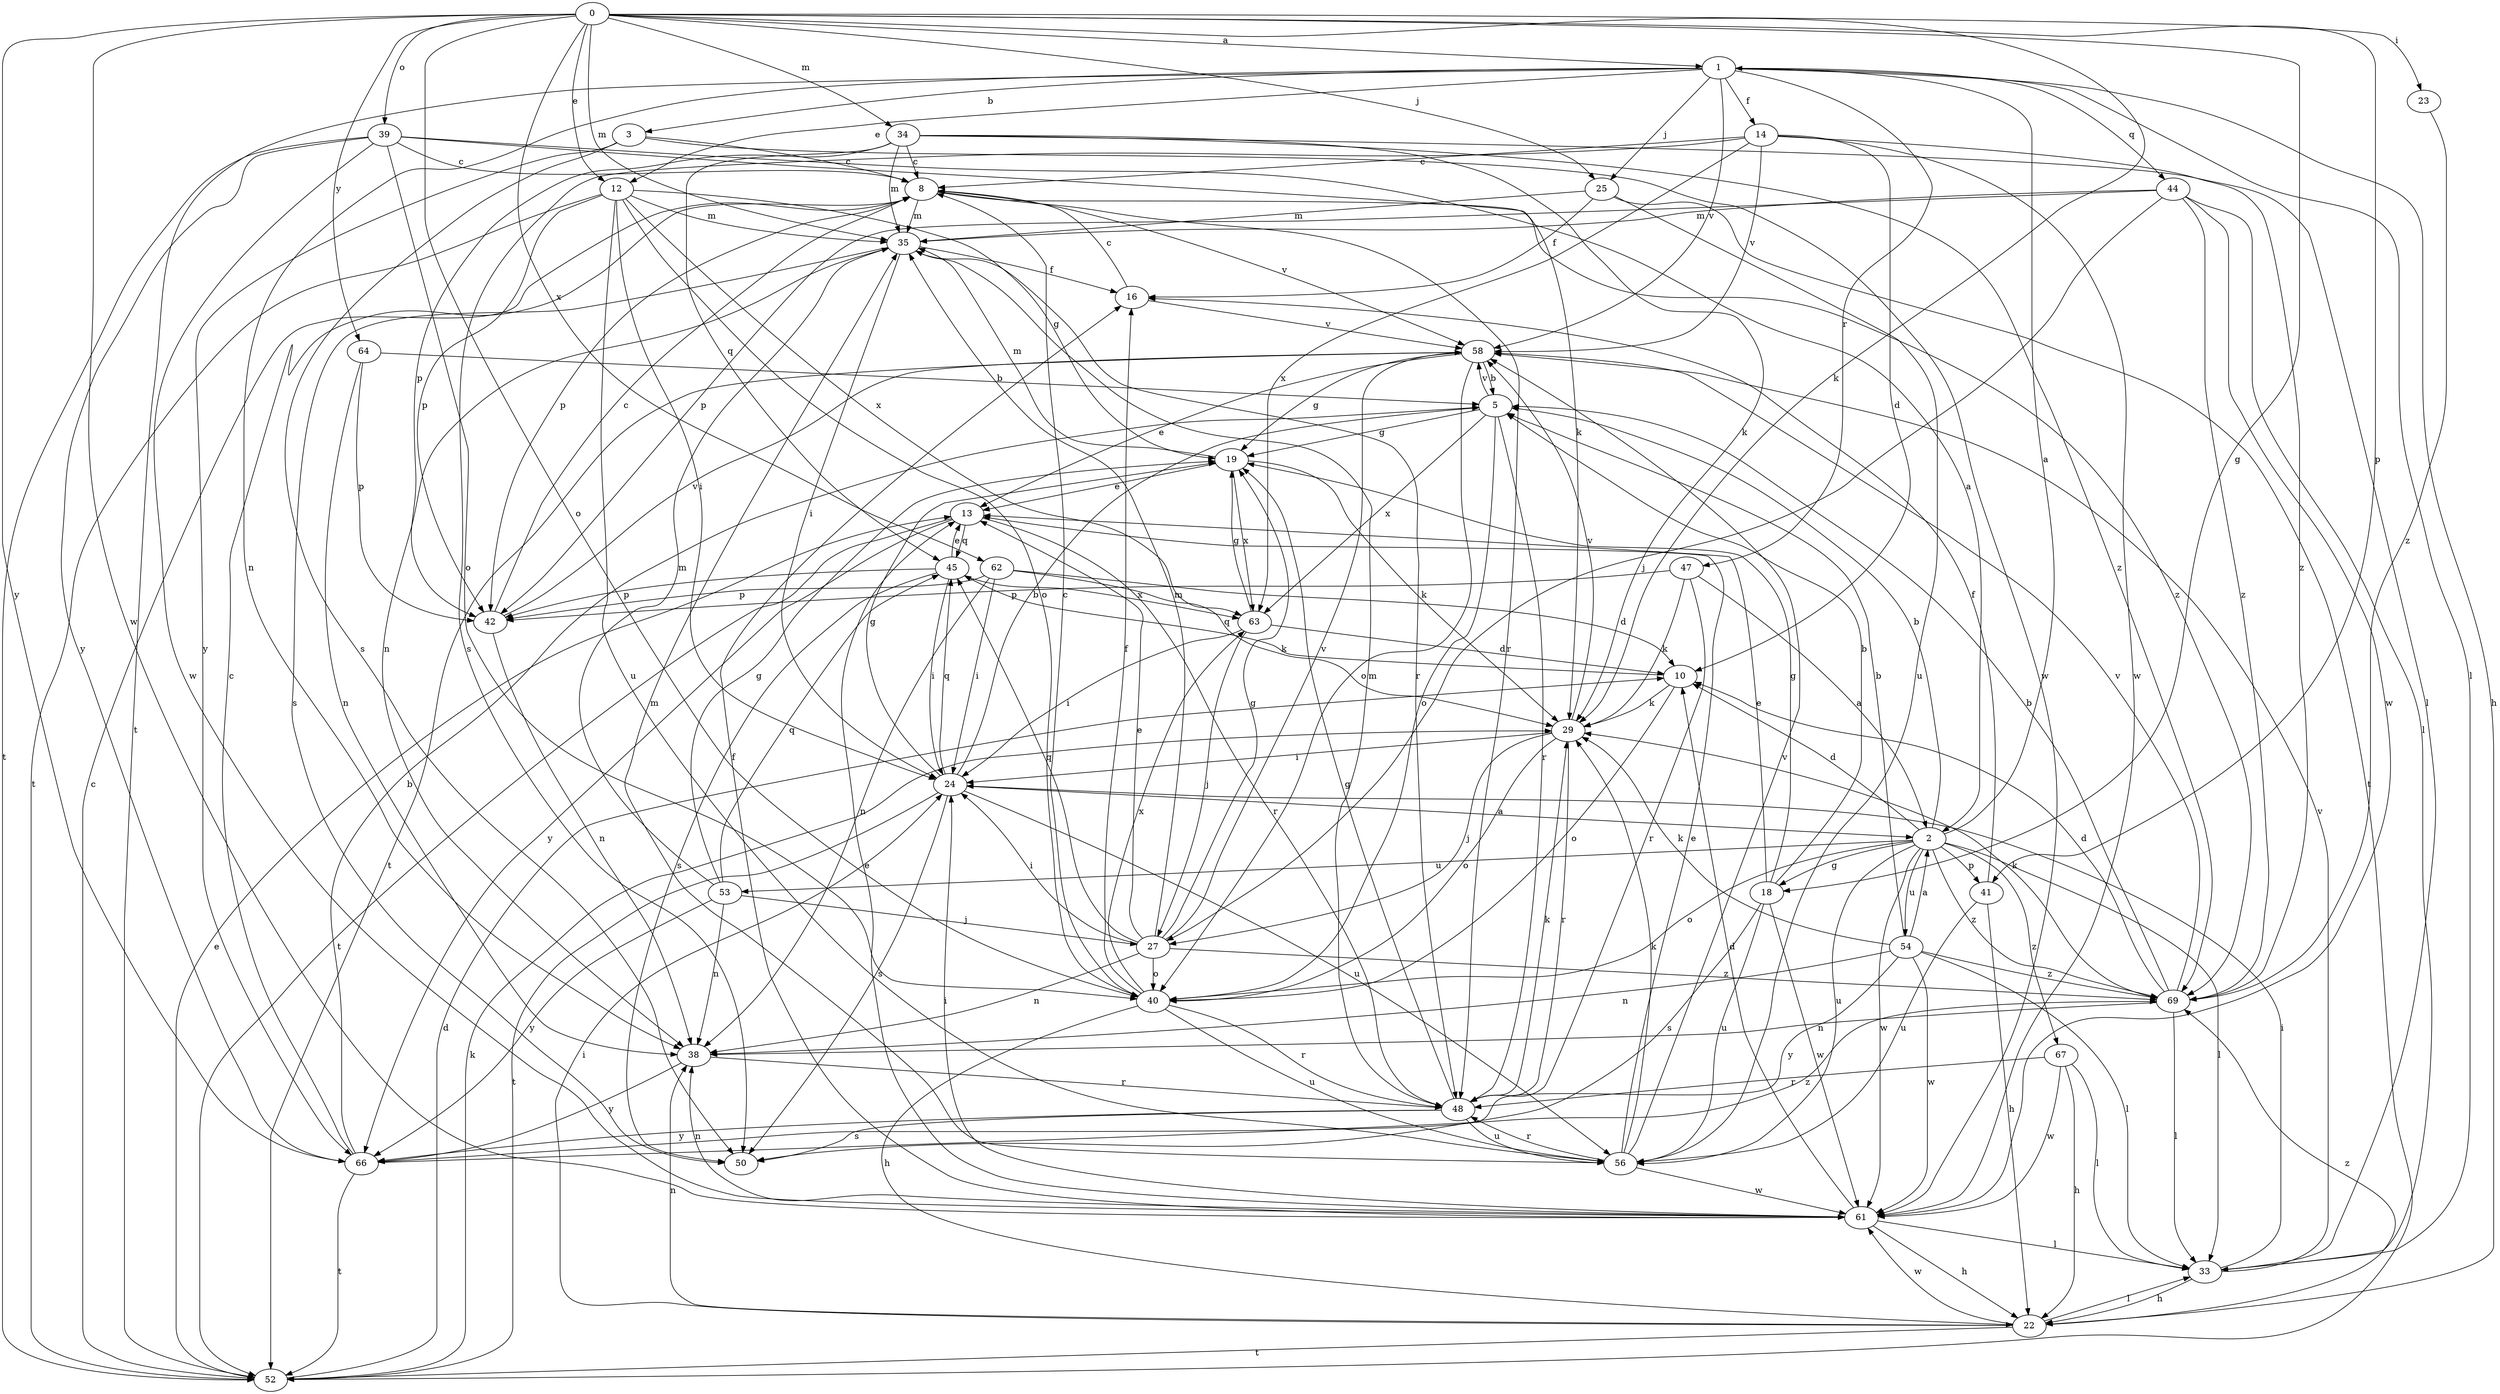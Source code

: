 strict digraph  {
0;
1;
2;
3;
5;
8;
10;
12;
13;
14;
16;
18;
19;
22;
23;
24;
25;
27;
29;
33;
34;
35;
38;
39;
40;
41;
42;
44;
45;
47;
48;
50;
52;
53;
54;
56;
58;
61;
62;
63;
64;
66;
67;
69;
0 -> 1  [label=a];
0 -> 12  [label=e];
0 -> 18  [label=g];
0 -> 23  [label=i];
0 -> 25  [label=j];
0 -> 29  [label=k];
0 -> 34  [label=m];
0 -> 35  [label=m];
0 -> 39  [label=o];
0 -> 40  [label=o];
0 -> 41  [label=p];
0 -> 61  [label=w];
0 -> 62  [label=x];
0 -> 64  [label=y];
0 -> 66  [label=y];
1 -> 3  [label=b];
1 -> 12  [label=e];
1 -> 14  [label=f];
1 -> 22  [label=h];
1 -> 25  [label=j];
1 -> 33  [label=l];
1 -> 38  [label=n];
1 -> 44  [label=q];
1 -> 47  [label=r];
1 -> 52  [label=t];
1 -> 58  [label=v];
2 -> 1  [label=a];
2 -> 5  [label=b];
2 -> 10  [label=d];
2 -> 18  [label=g];
2 -> 33  [label=l];
2 -> 40  [label=o];
2 -> 41  [label=p];
2 -> 53  [label=u];
2 -> 54  [label=u];
2 -> 56  [label=u];
2 -> 61  [label=w];
2 -> 67  [label=z];
2 -> 69  [label=z];
3 -> 8  [label=c];
3 -> 50  [label=s];
3 -> 61  [label=w];
3 -> 66  [label=y];
5 -> 19  [label=g];
5 -> 40  [label=o];
5 -> 48  [label=r];
5 -> 58  [label=v];
5 -> 63  [label=x];
8 -> 35  [label=m];
8 -> 42  [label=p];
8 -> 48  [label=r];
8 -> 58  [label=v];
8 -> 69  [label=z];
10 -> 29  [label=k];
10 -> 40  [label=o];
10 -> 45  [label=q];
12 -> 19  [label=g];
12 -> 24  [label=i];
12 -> 35  [label=m];
12 -> 40  [label=o];
12 -> 42  [label=p];
12 -> 52  [label=t];
12 -> 56  [label=u];
12 -> 63  [label=x];
13 -> 45  [label=q];
13 -> 48  [label=r];
13 -> 52  [label=t];
13 -> 66  [label=y];
14 -> 8  [label=c];
14 -> 10  [label=d];
14 -> 50  [label=s];
14 -> 58  [label=v];
14 -> 61  [label=w];
14 -> 63  [label=x];
14 -> 69  [label=z];
16 -> 8  [label=c];
16 -> 58  [label=v];
18 -> 5  [label=b];
18 -> 13  [label=e];
18 -> 19  [label=g];
18 -> 50  [label=s];
18 -> 56  [label=u];
18 -> 61  [label=w];
19 -> 13  [label=e];
19 -> 29  [label=k];
19 -> 35  [label=m];
19 -> 63  [label=x];
22 -> 24  [label=i];
22 -> 33  [label=l];
22 -> 38  [label=n];
22 -> 52  [label=t];
22 -> 61  [label=w];
22 -> 69  [label=z];
23 -> 69  [label=z];
24 -> 2  [label=a];
24 -> 5  [label=b];
24 -> 19  [label=g];
24 -> 45  [label=q];
24 -> 50  [label=s];
24 -> 52  [label=t];
24 -> 56  [label=u];
25 -> 16  [label=f];
25 -> 35  [label=m];
25 -> 52  [label=t];
25 -> 56  [label=u];
27 -> 13  [label=e];
27 -> 19  [label=g];
27 -> 24  [label=i];
27 -> 35  [label=m];
27 -> 38  [label=n];
27 -> 40  [label=o];
27 -> 45  [label=q];
27 -> 58  [label=v];
27 -> 69  [label=z];
29 -> 24  [label=i];
29 -> 27  [label=j];
29 -> 40  [label=o];
29 -> 48  [label=r];
29 -> 58  [label=v];
33 -> 22  [label=h];
33 -> 24  [label=i];
33 -> 58  [label=v];
34 -> 8  [label=c];
34 -> 29  [label=k];
34 -> 33  [label=l];
34 -> 35  [label=m];
34 -> 42  [label=p];
34 -> 45  [label=q];
34 -> 69  [label=z];
35 -> 16  [label=f];
35 -> 24  [label=i];
35 -> 38  [label=n];
35 -> 48  [label=r];
35 -> 50  [label=s];
38 -> 48  [label=r];
38 -> 66  [label=y];
39 -> 2  [label=a];
39 -> 8  [label=c];
39 -> 29  [label=k];
39 -> 40  [label=o];
39 -> 52  [label=t];
39 -> 61  [label=w];
39 -> 66  [label=y];
40 -> 8  [label=c];
40 -> 16  [label=f];
40 -> 22  [label=h];
40 -> 48  [label=r];
40 -> 56  [label=u];
40 -> 63  [label=x];
41 -> 16  [label=f];
41 -> 22  [label=h];
41 -> 56  [label=u];
42 -> 8  [label=c];
42 -> 38  [label=n];
42 -> 58  [label=v];
44 -> 27  [label=j];
44 -> 33  [label=l];
44 -> 35  [label=m];
44 -> 42  [label=p];
44 -> 61  [label=w];
44 -> 69  [label=z];
45 -> 13  [label=e];
45 -> 24  [label=i];
45 -> 42  [label=p];
45 -> 50  [label=s];
45 -> 63  [label=x];
47 -> 2  [label=a];
47 -> 29  [label=k];
47 -> 42  [label=p];
47 -> 48  [label=r];
48 -> 19  [label=g];
48 -> 29  [label=k];
48 -> 35  [label=m];
48 -> 50  [label=s];
48 -> 56  [label=u];
48 -> 66  [label=y];
52 -> 8  [label=c];
52 -> 10  [label=d];
52 -> 13  [label=e];
52 -> 29  [label=k];
53 -> 19  [label=g];
53 -> 27  [label=j];
53 -> 35  [label=m];
53 -> 38  [label=n];
53 -> 45  [label=q];
53 -> 66  [label=y];
54 -> 2  [label=a];
54 -> 5  [label=b];
54 -> 29  [label=k];
54 -> 33  [label=l];
54 -> 38  [label=n];
54 -> 61  [label=w];
54 -> 66  [label=y];
54 -> 69  [label=z];
56 -> 13  [label=e];
56 -> 29  [label=k];
56 -> 35  [label=m];
56 -> 48  [label=r];
56 -> 58  [label=v];
56 -> 61  [label=w];
58 -> 5  [label=b];
58 -> 13  [label=e];
58 -> 19  [label=g];
58 -> 40  [label=o];
58 -> 52  [label=t];
61 -> 10  [label=d];
61 -> 13  [label=e];
61 -> 16  [label=f];
61 -> 22  [label=h];
61 -> 24  [label=i];
61 -> 33  [label=l];
61 -> 38  [label=n];
62 -> 10  [label=d];
62 -> 24  [label=i];
62 -> 29  [label=k];
62 -> 38  [label=n];
62 -> 42  [label=p];
63 -> 10  [label=d];
63 -> 19  [label=g];
63 -> 24  [label=i];
63 -> 27  [label=j];
64 -> 5  [label=b];
64 -> 38  [label=n];
64 -> 42  [label=p];
66 -> 5  [label=b];
66 -> 8  [label=c];
66 -> 52  [label=t];
66 -> 69  [label=z];
67 -> 22  [label=h];
67 -> 33  [label=l];
67 -> 48  [label=r];
67 -> 61  [label=w];
69 -> 5  [label=b];
69 -> 10  [label=d];
69 -> 29  [label=k];
69 -> 33  [label=l];
69 -> 38  [label=n];
69 -> 58  [label=v];
}
